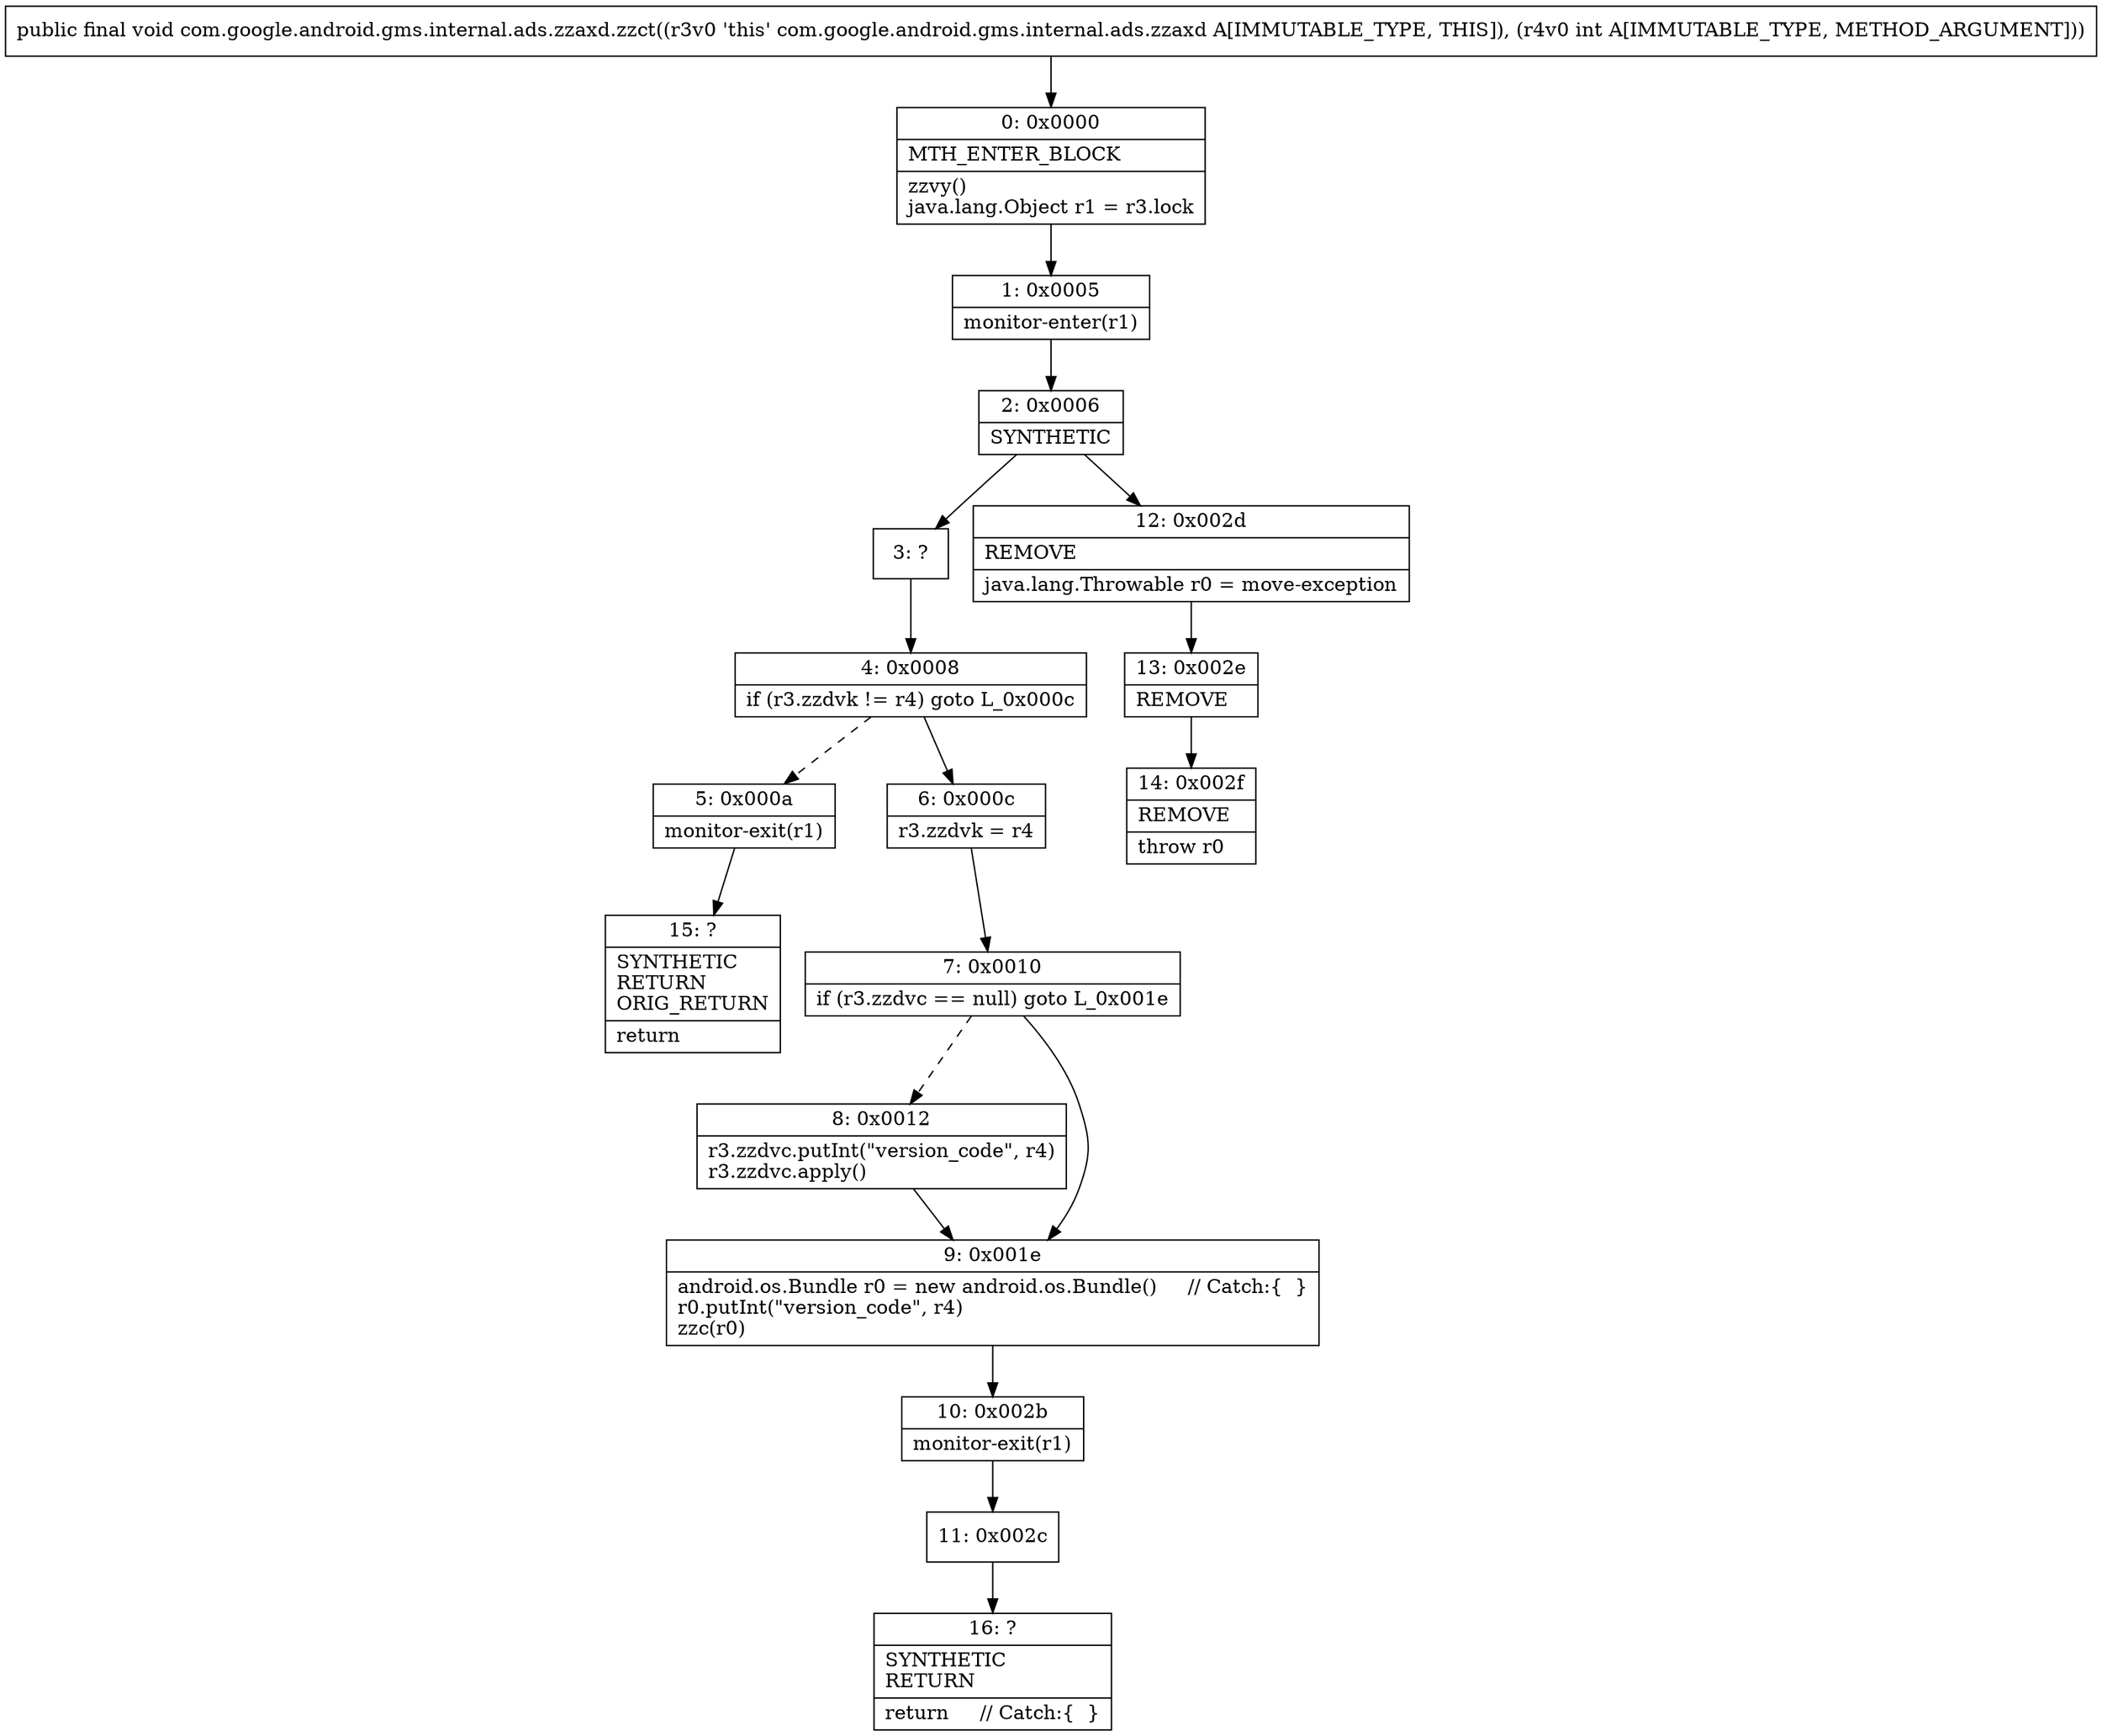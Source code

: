 digraph "CFG forcom.google.android.gms.internal.ads.zzaxd.zzct(I)V" {
Node_0 [shape=record,label="{0\:\ 0x0000|MTH_ENTER_BLOCK\l|zzvy()\ljava.lang.Object r1 = r3.lock\l}"];
Node_1 [shape=record,label="{1\:\ 0x0005|monitor\-enter(r1)\l}"];
Node_2 [shape=record,label="{2\:\ 0x0006|SYNTHETIC\l}"];
Node_3 [shape=record,label="{3\:\ ?}"];
Node_4 [shape=record,label="{4\:\ 0x0008|if (r3.zzdvk != r4) goto L_0x000c\l}"];
Node_5 [shape=record,label="{5\:\ 0x000a|monitor\-exit(r1)\l}"];
Node_6 [shape=record,label="{6\:\ 0x000c|r3.zzdvk = r4\l}"];
Node_7 [shape=record,label="{7\:\ 0x0010|if (r3.zzdvc == null) goto L_0x001e\l}"];
Node_8 [shape=record,label="{8\:\ 0x0012|r3.zzdvc.putInt(\"version_code\", r4)\lr3.zzdvc.apply()\l}"];
Node_9 [shape=record,label="{9\:\ 0x001e|android.os.Bundle r0 = new android.os.Bundle()     \/\/ Catch:\{  \}\lr0.putInt(\"version_code\", r4)\lzzc(r0)\l}"];
Node_10 [shape=record,label="{10\:\ 0x002b|monitor\-exit(r1)\l}"];
Node_11 [shape=record,label="{11\:\ 0x002c}"];
Node_12 [shape=record,label="{12\:\ 0x002d|REMOVE\l|java.lang.Throwable r0 = move\-exception\l}"];
Node_13 [shape=record,label="{13\:\ 0x002e|REMOVE\l}"];
Node_14 [shape=record,label="{14\:\ 0x002f|REMOVE\l|throw r0\l}"];
Node_15 [shape=record,label="{15\:\ ?|SYNTHETIC\lRETURN\lORIG_RETURN\l|return\l}"];
Node_16 [shape=record,label="{16\:\ ?|SYNTHETIC\lRETURN\l|return     \/\/ Catch:\{  \}\l}"];
MethodNode[shape=record,label="{public final void com.google.android.gms.internal.ads.zzaxd.zzct((r3v0 'this' com.google.android.gms.internal.ads.zzaxd A[IMMUTABLE_TYPE, THIS]), (r4v0 int A[IMMUTABLE_TYPE, METHOD_ARGUMENT])) }"];
MethodNode -> Node_0;
Node_0 -> Node_1;
Node_1 -> Node_2;
Node_2 -> Node_3;
Node_2 -> Node_12;
Node_3 -> Node_4;
Node_4 -> Node_5[style=dashed];
Node_4 -> Node_6;
Node_5 -> Node_15;
Node_6 -> Node_7;
Node_7 -> Node_8[style=dashed];
Node_7 -> Node_9;
Node_8 -> Node_9;
Node_9 -> Node_10;
Node_10 -> Node_11;
Node_11 -> Node_16;
Node_12 -> Node_13;
Node_13 -> Node_14;
}

